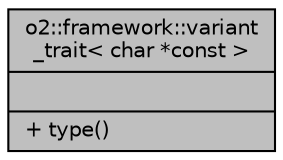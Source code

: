 digraph "o2::framework::variant_trait&lt; char *const  &gt;"
{
 // INTERACTIVE_SVG=YES
  bgcolor="transparent";
  edge [fontname="Helvetica",fontsize="10",labelfontname="Helvetica",labelfontsize="10"];
  node [fontname="Helvetica",fontsize="10",shape=record];
  Node1 [label="{o2::framework::variant\l_trait\< char *const  \>\n||+ type()\l}",height=0.2,width=0.4,color="black", fillcolor="grey75", style="filled", fontcolor="black"];
}
